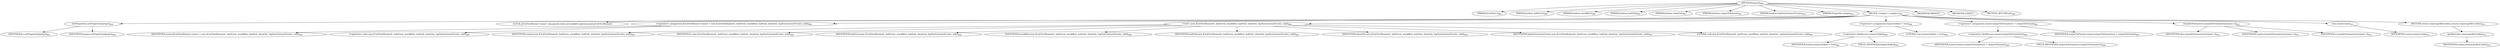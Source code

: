 digraph "launch" {  
"2118" [label = <(METHOD,launch)<SUB>899</SUB>> ]
"2119" [label = <(PARAM,JUnitTest t)<SUB>899</SUB>> ]
"2120" [label = <(PARAM,boolean haltError)<SUB>899</SUB>> ]
"2121" [label = <(PARAM,boolean stackfilter)<SUB>900</SUB>> ]
"2122" [label = <(PARAM,boolean haltFail)<SUB>900</SUB>> ]
"2123" [label = <(PARAM,boolean showOut)<SUB>901</SUB>> ]
"2124" [label = <(PARAM,boolean outputToFormat)<SUB>901</SUB>> ]
"2125" [label = <(PARAM,boolean logTestListenerEvents)<SUB>902</SUB>> ]
"2126" [label = <(PARAM,Properties props)<SUB>903</SUB>> ]
"2127" [label = <(BLOCK,&lt;empty&gt;,&lt;empty&gt;)<SUB>903</SUB>> ]
"2128" [label = <(setProperties,setProperties(props))<SUB>904</SUB>> ]
"2129" [label = <(IDENTIFIER,t,setProperties(props))<SUB>904</SUB>> ]
"2130" [label = <(IDENTIFIER,props,setProperties(props))<SUB>904</SUB>> ]
"70" [label = <(LOCAL,JUnitTestRunner runner: org.apache.tools.ant.taskdefs.optional.junit.JUnitTestRunner)> ]
"2131" [label = <(&lt;operator&gt;.assignment,JUnitTestRunner runner = new JUnitTestRunner(t, haltError, stackfilter, haltFail, showOut, logTestListenerEvents, null))<SUB>905</SUB>> ]
"2132" [label = <(IDENTIFIER,runner,JUnitTestRunner runner = new JUnitTestRunner(t, haltError, stackfilter, haltFail, showOut, logTestListenerEvents, null))<SUB>905</SUB>> ]
"2133" [label = <(&lt;operator&gt;.alloc,new JUnitTestRunner(t, haltError, stackfilter, haltFail, showOut, logTestListenerEvents, null))<SUB>906</SUB>> ]
"2134" [label = <(&lt;init&gt;,new JUnitTestRunner(t, haltError, stackfilter, haltFail, showOut, logTestListenerEvents, null))<SUB>906</SUB>> ]
"69" [label = <(IDENTIFIER,runner,new JUnitTestRunner(t, haltError, stackfilter, haltFail, showOut, logTestListenerEvents, null))<SUB>905</SUB>> ]
"2135" [label = <(IDENTIFIER,t,new JUnitTestRunner(t, haltError, stackfilter, haltFail, showOut, logTestListenerEvents, null))<SUB>906</SUB>> ]
"2136" [label = <(IDENTIFIER,haltError,new JUnitTestRunner(t, haltError, stackfilter, haltFail, showOut, logTestListenerEvents, null))<SUB>906</SUB>> ]
"2137" [label = <(IDENTIFIER,stackfilter,new JUnitTestRunner(t, haltError, stackfilter, haltFail, showOut, logTestListenerEvents, null))<SUB>906</SUB>> ]
"2138" [label = <(IDENTIFIER,haltFail,new JUnitTestRunner(t, haltError, stackfilter, haltFail, showOut, logTestListenerEvents, null))<SUB>906</SUB>> ]
"2139" [label = <(IDENTIFIER,showOut,new JUnitTestRunner(t, haltError, stackfilter, haltFail, showOut, logTestListenerEvents, null))<SUB>906</SUB>> ]
"2140" [label = <(IDENTIFIER,logTestListenerEvents,new JUnitTestRunner(t, haltError, stackfilter, haltFail, showOut, logTestListenerEvents, null))<SUB>907</SUB>> ]
"2141" [label = <(LITERAL,null,new JUnitTestRunner(t, haltError, stackfilter, haltFail, showOut, logTestListenerEvents, null))<SUB>907</SUB>> ]
"2142" [label = <(&lt;operator&gt;.assignment,runner.forked = true)<SUB>908</SUB>> ]
"2143" [label = <(&lt;operator&gt;.fieldAccess,runner.forked)<SUB>908</SUB>> ]
"2144" [label = <(IDENTIFIER,runner,runner.forked = true)<SUB>908</SUB>> ]
"2145" [label = <(FIELD_IDENTIFIER,forked,forked)<SUB>908</SUB>> ]
"2146" [label = <(LITERAL,true,runner.forked = true)<SUB>908</SUB>> ]
"2147" [label = <(&lt;operator&gt;.assignment,runner.outputToFormatters = outputToFormat)<SUB>909</SUB>> ]
"2148" [label = <(&lt;operator&gt;.fieldAccess,runner.outputToFormatters)<SUB>909</SUB>> ]
"2149" [label = <(IDENTIFIER,runner,runner.outputToFormatters = outputToFormat)<SUB>909</SUB>> ]
"2150" [label = <(FIELD_IDENTIFIER,outputToFormatters,outputToFormatters)<SUB>909</SUB>> ]
"2151" [label = <(IDENTIFIER,outputToFormat,runner.outputToFormatters = outputToFormat)<SUB>909</SUB>> ]
"2152" [label = <(transferFormatters,transferFormatters(runner, t))<SUB>910</SUB>> ]
"2153" [label = <(IDENTIFIER,this,transferFormatters(runner, t))<SUB>910</SUB>> ]
"2154" [label = <(IDENTIFIER,runner,transferFormatters(runner, t))<SUB>910</SUB>> ]
"2155" [label = <(IDENTIFIER,t,transferFormatters(runner, t))<SUB>910</SUB>> ]
"2156" [label = <(run,runner.run())<SUB>912</SUB>> ]
"2157" [label = <(IDENTIFIER,runner,runner.run())<SUB>912</SUB>> ]
"2158" [label = <(RETURN,return runner.getRetCode();,return runner.getRetCode();)<SUB>913</SUB>> ]
"2159" [label = <(getRetCode,runner.getRetCode())<SUB>913</SUB>> ]
"2160" [label = <(IDENTIFIER,runner,runner.getRetCode())<SUB>913</SUB>> ]
"2161" [label = <(MODIFIER,PRIVATE)> ]
"2162" [label = <(MODIFIER,STATIC)> ]
"2163" [label = <(METHOD_RETURN,int)<SUB>899</SUB>> ]
  "2118" -> "2119" 
  "2118" -> "2120" 
  "2118" -> "2121" 
  "2118" -> "2122" 
  "2118" -> "2123" 
  "2118" -> "2124" 
  "2118" -> "2125" 
  "2118" -> "2126" 
  "2118" -> "2127" 
  "2118" -> "2161" 
  "2118" -> "2162" 
  "2118" -> "2163" 
  "2127" -> "2128" 
  "2127" -> "70" 
  "2127" -> "2131" 
  "2127" -> "2134" 
  "2127" -> "2142" 
  "2127" -> "2147" 
  "2127" -> "2152" 
  "2127" -> "2156" 
  "2127" -> "2158" 
  "2128" -> "2129" 
  "2128" -> "2130" 
  "2131" -> "2132" 
  "2131" -> "2133" 
  "2134" -> "69" 
  "2134" -> "2135" 
  "2134" -> "2136" 
  "2134" -> "2137" 
  "2134" -> "2138" 
  "2134" -> "2139" 
  "2134" -> "2140" 
  "2134" -> "2141" 
  "2142" -> "2143" 
  "2142" -> "2146" 
  "2143" -> "2144" 
  "2143" -> "2145" 
  "2147" -> "2148" 
  "2147" -> "2151" 
  "2148" -> "2149" 
  "2148" -> "2150" 
  "2152" -> "2153" 
  "2152" -> "2154" 
  "2152" -> "2155" 
  "2156" -> "2157" 
  "2158" -> "2159" 
  "2159" -> "2160" 
}
